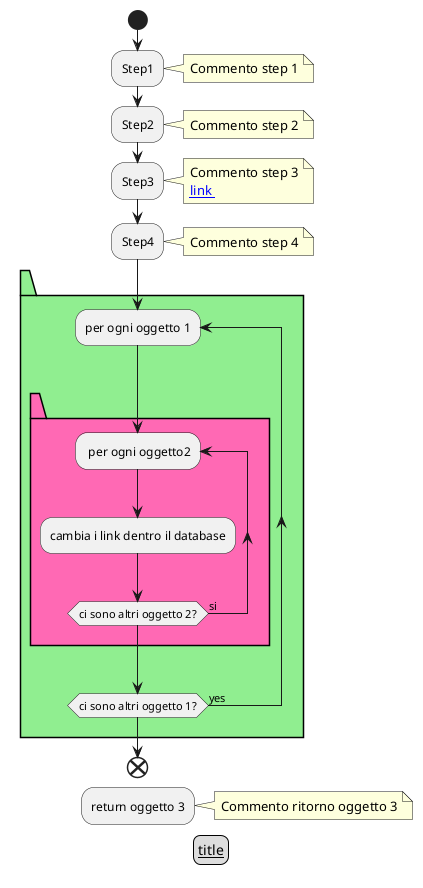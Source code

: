 ﻿
```plantuml
@startuml
legend __title__

start
:Step1;
note right
Commento step 1
end note
:Step2;
note right
Commento step 2
end note
:Step3;
note right
Commento step 3
[[https://www.advice.it link ]]
end note
:Step4;
note right
Commento step 4
end note
package #lightgreen "" {
    repeat :per ogni oggetto 1; 
        package  #hotpink "" {
        repeat : per ogni oggetto2;
        :cambia i link dentro il database;
        repeat while (ci sono altri oggetto 2?) is (si)
        }
    repeat while (ci sono altri oggetto 1?) is (yes)
}
end
:return oggetto 3;
note right
Commento ritorno oggetto 3
end note

@enduml
```